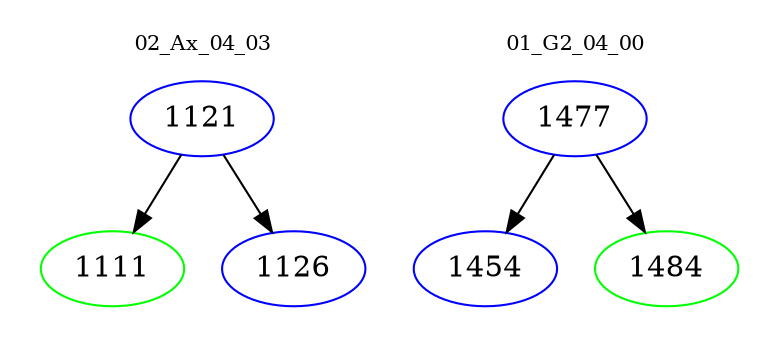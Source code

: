 digraph{
subgraph cluster_0 {
color = white
label = "02_Ax_04_03";
fontsize=10;
T0_1121 [label="1121", color="blue"]
T0_1121 -> T0_1111 [color="black"]
T0_1111 [label="1111", color="green"]
T0_1121 -> T0_1126 [color="black"]
T0_1126 [label="1126", color="blue"]
}
subgraph cluster_1 {
color = white
label = "01_G2_04_00";
fontsize=10;
T1_1477 [label="1477", color="blue"]
T1_1477 -> T1_1454 [color="black"]
T1_1454 [label="1454", color="blue"]
T1_1477 -> T1_1484 [color="black"]
T1_1484 [label="1484", color="green"]
}
}
